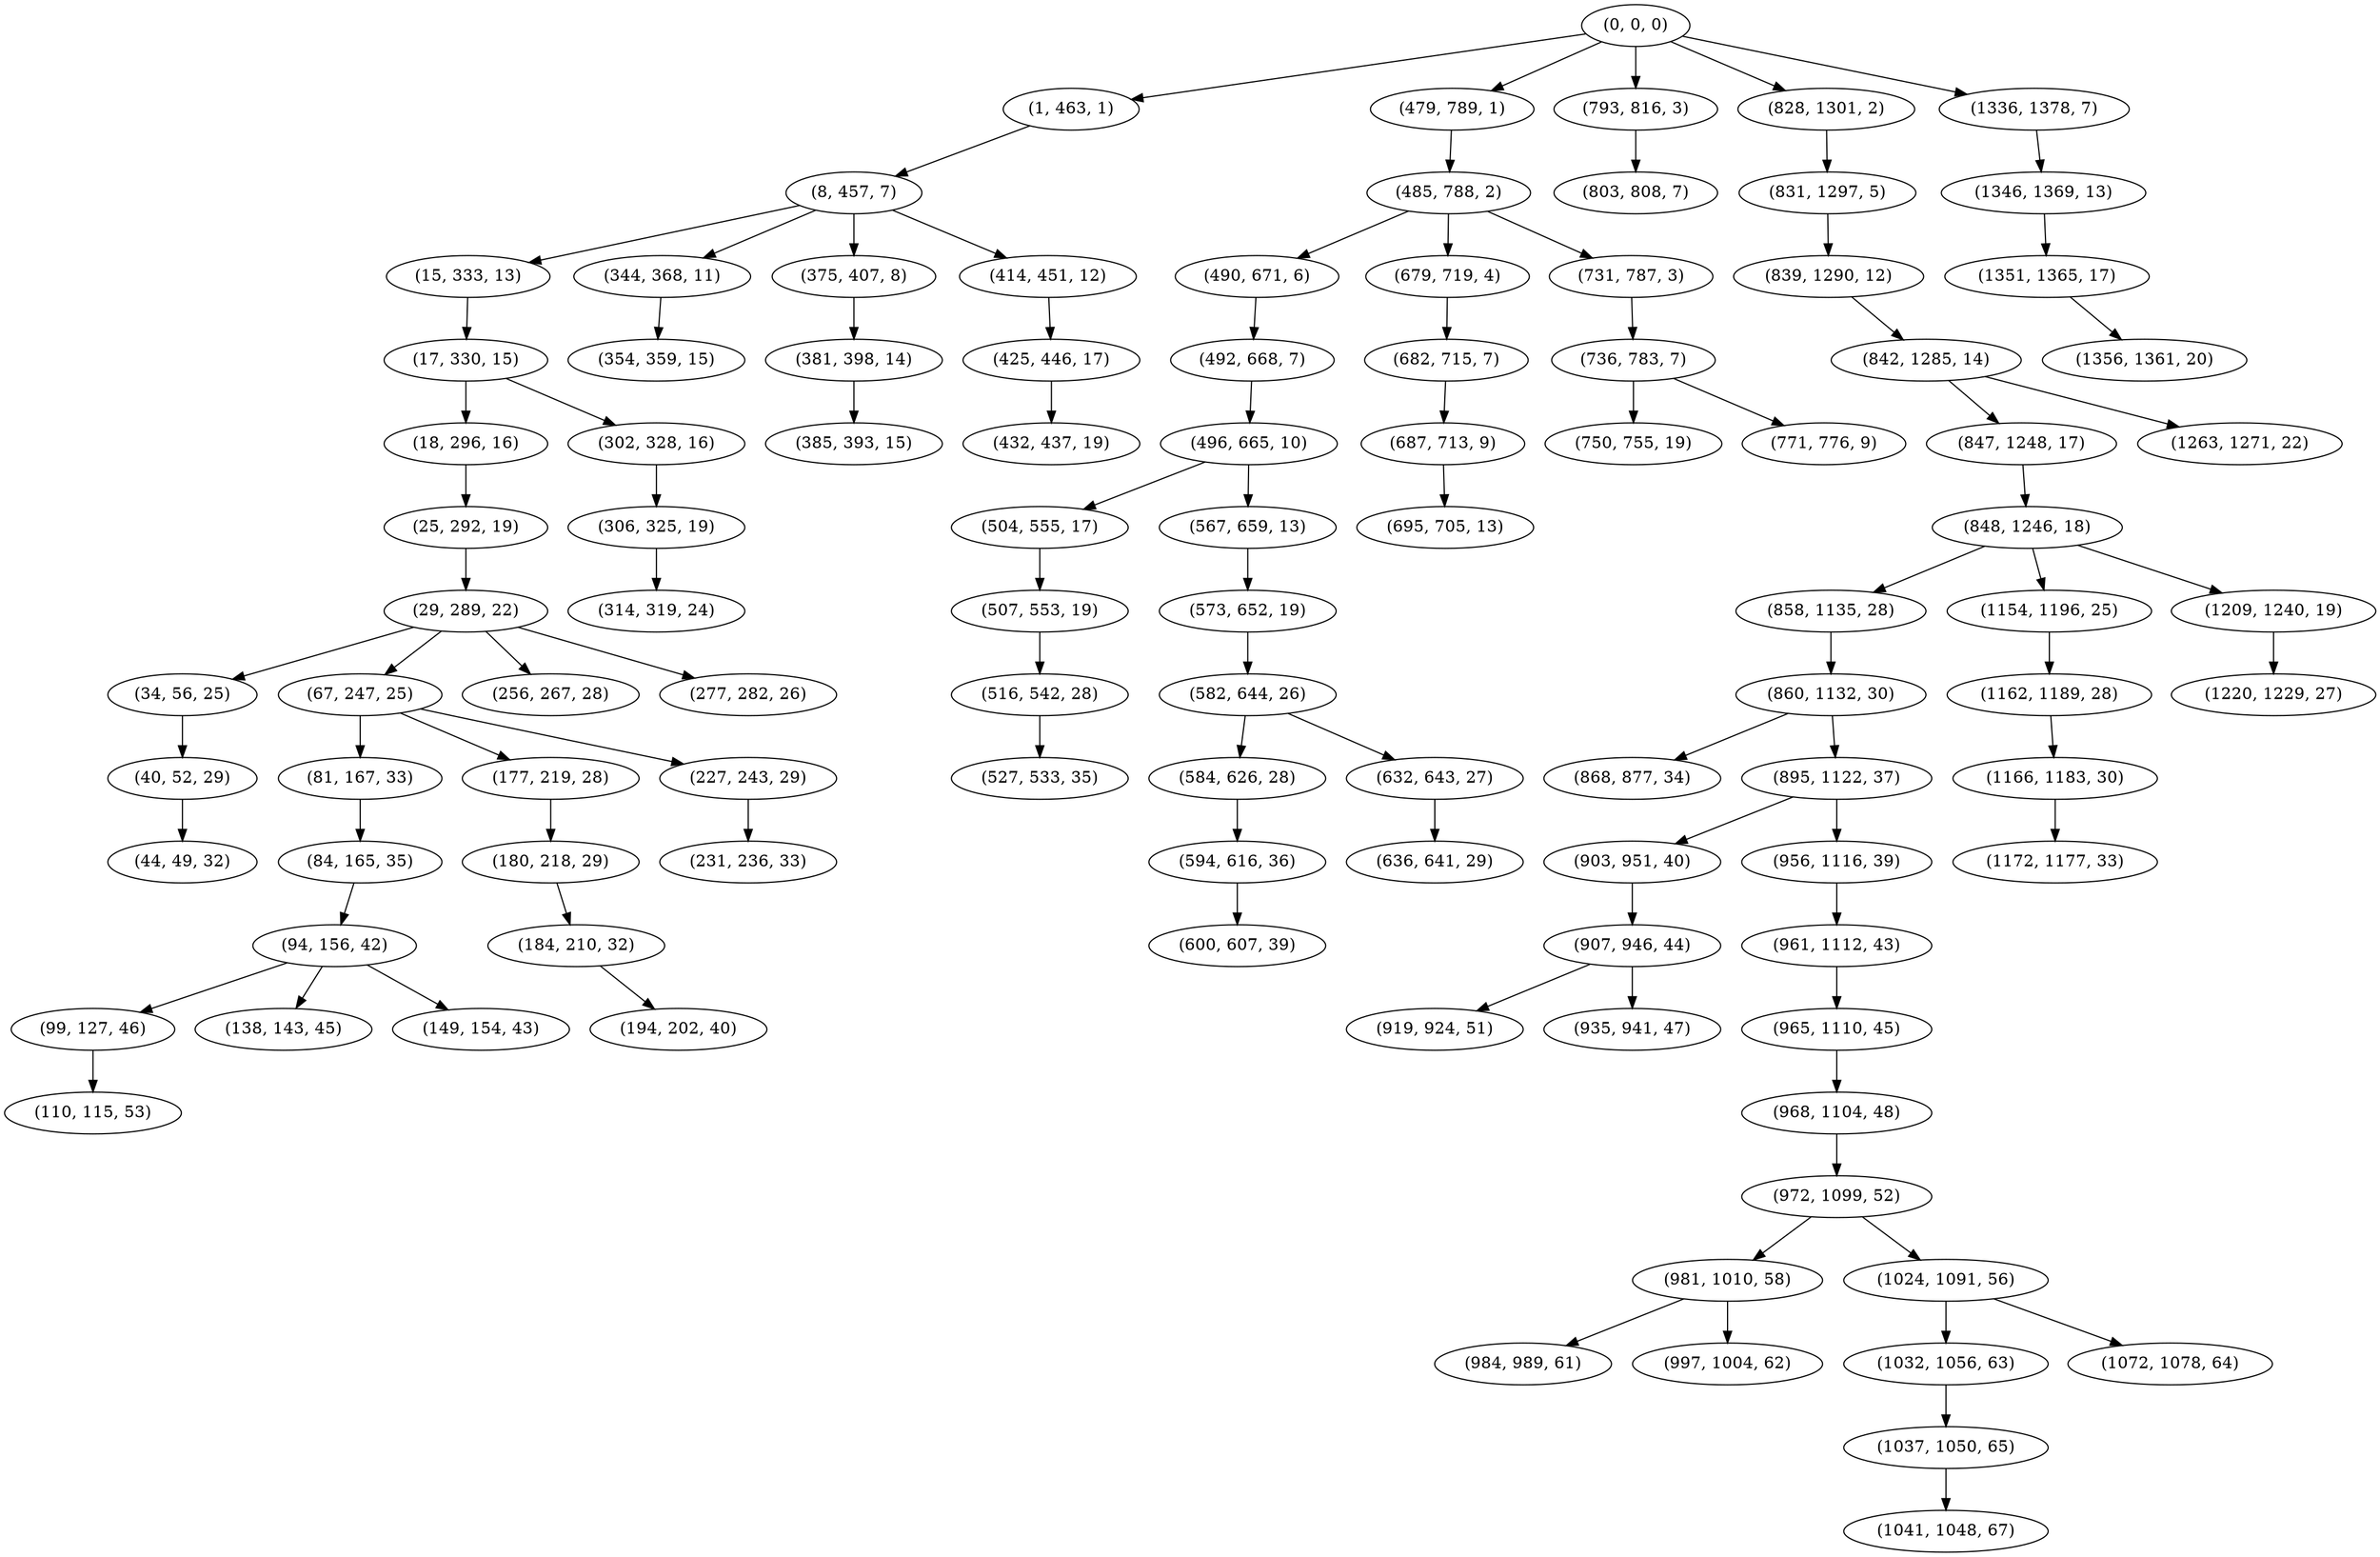 digraph tree {
    "(0, 0, 0)";
    "(1, 463, 1)";
    "(8, 457, 7)";
    "(15, 333, 13)";
    "(17, 330, 15)";
    "(18, 296, 16)";
    "(25, 292, 19)";
    "(29, 289, 22)";
    "(34, 56, 25)";
    "(40, 52, 29)";
    "(44, 49, 32)";
    "(67, 247, 25)";
    "(81, 167, 33)";
    "(84, 165, 35)";
    "(94, 156, 42)";
    "(99, 127, 46)";
    "(110, 115, 53)";
    "(138, 143, 45)";
    "(149, 154, 43)";
    "(177, 219, 28)";
    "(180, 218, 29)";
    "(184, 210, 32)";
    "(194, 202, 40)";
    "(227, 243, 29)";
    "(231, 236, 33)";
    "(256, 267, 28)";
    "(277, 282, 26)";
    "(302, 328, 16)";
    "(306, 325, 19)";
    "(314, 319, 24)";
    "(344, 368, 11)";
    "(354, 359, 15)";
    "(375, 407, 8)";
    "(381, 398, 14)";
    "(385, 393, 15)";
    "(414, 451, 12)";
    "(425, 446, 17)";
    "(432, 437, 19)";
    "(479, 789, 1)";
    "(485, 788, 2)";
    "(490, 671, 6)";
    "(492, 668, 7)";
    "(496, 665, 10)";
    "(504, 555, 17)";
    "(507, 553, 19)";
    "(516, 542, 28)";
    "(527, 533, 35)";
    "(567, 659, 13)";
    "(573, 652, 19)";
    "(582, 644, 26)";
    "(584, 626, 28)";
    "(594, 616, 36)";
    "(600, 607, 39)";
    "(632, 643, 27)";
    "(636, 641, 29)";
    "(679, 719, 4)";
    "(682, 715, 7)";
    "(687, 713, 9)";
    "(695, 705, 13)";
    "(731, 787, 3)";
    "(736, 783, 7)";
    "(750, 755, 19)";
    "(771, 776, 9)";
    "(793, 816, 3)";
    "(803, 808, 7)";
    "(828, 1301, 2)";
    "(831, 1297, 5)";
    "(839, 1290, 12)";
    "(842, 1285, 14)";
    "(847, 1248, 17)";
    "(848, 1246, 18)";
    "(858, 1135, 28)";
    "(860, 1132, 30)";
    "(868, 877, 34)";
    "(895, 1122, 37)";
    "(903, 951, 40)";
    "(907, 946, 44)";
    "(919, 924, 51)";
    "(935, 941, 47)";
    "(956, 1116, 39)";
    "(961, 1112, 43)";
    "(965, 1110, 45)";
    "(968, 1104, 48)";
    "(972, 1099, 52)";
    "(981, 1010, 58)";
    "(984, 989, 61)";
    "(997, 1004, 62)";
    "(1024, 1091, 56)";
    "(1032, 1056, 63)";
    "(1037, 1050, 65)";
    "(1041, 1048, 67)";
    "(1072, 1078, 64)";
    "(1154, 1196, 25)";
    "(1162, 1189, 28)";
    "(1166, 1183, 30)";
    "(1172, 1177, 33)";
    "(1209, 1240, 19)";
    "(1220, 1229, 27)";
    "(1263, 1271, 22)";
    "(1336, 1378, 7)";
    "(1346, 1369, 13)";
    "(1351, 1365, 17)";
    "(1356, 1361, 20)";
    "(0, 0, 0)" -> "(1, 463, 1)";
    "(0, 0, 0)" -> "(479, 789, 1)";
    "(0, 0, 0)" -> "(793, 816, 3)";
    "(0, 0, 0)" -> "(828, 1301, 2)";
    "(0, 0, 0)" -> "(1336, 1378, 7)";
    "(1, 463, 1)" -> "(8, 457, 7)";
    "(8, 457, 7)" -> "(15, 333, 13)";
    "(8, 457, 7)" -> "(344, 368, 11)";
    "(8, 457, 7)" -> "(375, 407, 8)";
    "(8, 457, 7)" -> "(414, 451, 12)";
    "(15, 333, 13)" -> "(17, 330, 15)";
    "(17, 330, 15)" -> "(18, 296, 16)";
    "(17, 330, 15)" -> "(302, 328, 16)";
    "(18, 296, 16)" -> "(25, 292, 19)";
    "(25, 292, 19)" -> "(29, 289, 22)";
    "(29, 289, 22)" -> "(34, 56, 25)";
    "(29, 289, 22)" -> "(67, 247, 25)";
    "(29, 289, 22)" -> "(256, 267, 28)";
    "(29, 289, 22)" -> "(277, 282, 26)";
    "(34, 56, 25)" -> "(40, 52, 29)";
    "(40, 52, 29)" -> "(44, 49, 32)";
    "(67, 247, 25)" -> "(81, 167, 33)";
    "(67, 247, 25)" -> "(177, 219, 28)";
    "(67, 247, 25)" -> "(227, 243, 29)";
    "(81, 167, 33)" -> "(84, 165, 35)";
    "(84, 165, 35)" -> "(94, 156, 42)";
    "(94, 156, 42)" -> "(99, 127, 46)";
    "(94, 156, 42)" -> "(138, 143, 45)";
    "(94, 156, 42)" -> "(149, 154, 43)";
    "(99, 127, 46)" -> "(110, 115, 53)";
    "(177, 219, 28)" -> "(180, 218, 29)";
    "(180, 218, 29)" -> "(184, 210, 32)";
    "(184, 210, 32)" -> "(194, 202, 40)";
    "(227, 243, 29)" -> "(231, 236, 33)";
    "(302, 328, 16)" -> "(306, 325, 19)";
    "(306, 325, 19)" -> "(314, 319, 24)";
    "(344, 368, 11)" -> "(354, 359, 15)";
    "(375, 407, 8)" -> "(381, 398, 14)";
    "(381, 398, 14)" -> "(385, 393, 15)";
    "(414, 451, 12)" -> "(425, 446, 17)";
    "(425, 446, 17)" -> "(432, 437, 19)";
    "(479, 789, 1)" -> "(485, 788, 2)";
    "(485, 788, 2)" -> "(490, 671, 6)";
    "(485, 788, 2)" -> "(679, 719, 4)";
    "(485, 788, 2)" -> "(731, 787, 3)";
    "(490, 671, 6)" -> "(492, 668, 7)";
    "(492, 668, 7)" -> "(496, 665, 10)";
    "(496, 665, 10)" -> "(504, 555, 17)";
    "(496, 665, 10)" -> "(567, 659, 13)";
    "(504, 555, 17)" -> "(507, 553, 19)";
    "(507, 553, 19)" -> "(516, 542, 28)";
    "(516, 542, 28)" -> "(527, 533, 35)";
    "(567, 659, 13)" -> "(573, 652, 19)";
    "(573, 652, 19)" -> "(582, 644, 26)";
    "(582, 644, 26)" -> "(584, 626, 28)";
    "(582, 644, 26)" -> "(632, 643, 27)";
    "(584, 626, 28)" -> "(594, 616, 36)";
    "(594, 616, 36)" -> "(600, 607, 39)";
    "(632, 643, 27)" -> "(636, 641, 29)";
    "(679, 719, 4)" -> "(682, 715, 7)";
    "(682, 715, 7)" -> "(687, 713, 9)";
    "(687, 713, 9)" -> "(695, 705, 13)";
    "(731, 787, 3)" -> "(736, 783, 7)";
    "(736, 783, 7)" -> "(750, 755, 19)";
    "(736, 783, 7)" -> "(771, 776, 9)";
    "(793, 816, 3)" -> "(803, 808, 7)";
    "(828, 1301, 2)" -> "(831, 1297, 5)";
    "(831, 1297, 5)" -> "(839, 1290, 12)";
    "(839, 1290, 12)" -> "(842, 1285, 14)";
    "(842, 1285, 14)" -> "(847, 1248, 17)";
    "(842, 1285, 14)" -> "(1263, 1271, 22)";
    "(847, 1248, 17)" -> "(848, 1246, 18)";
    "(848, 1246, 18)" -> "(858, 1135, 28)";
    "(848, 1246, 18)" -> "(1154, 1196, 25)";
    "(848, 1246, 18)" -> "(1209, 1240, 19)";
    "(858, 1135, 28)" -> "(860, 1132, 30)";
    "(860, 1132, 30)" -> "(868, 877, 34)";
    "(860, 1132, 30)" -> "(895, 1122, 37)";
    "(895, 1122, 37)" -> "(903, 951, 40)";
    "(895, 1122, 37)" -> "(956, 1116, 39)";
    "(903, 951, 40)" -> "(907, 946, 44)";
    "(907, 946, 44)" -> "(919, 924, 51)";
    "(907, 946, 44)" -> "(935, 941, 47)";
    "(956, 1116, 39)" -> "(961, 1112, 43)";
    "(961, 1112, 43)" -> "(965, 1110, 45)";
    "(965, 1110, 45)" -> "(968, 1104, 48)";
    "(968, 1104, 48)" -> "(972, 1099, 52)";
    "(972, 1099, 52)" -> "(981, 1010, 58)";
    "(972, 1099, 52)" -> "(1024, 1091, 56)";
    "(981, 1010, 58)" -> "(984, 989, 61)";
    "(981, 1010, 58)" -> "(997, 1004, 62)";
    "(1024, 1091, 56)" -> "(1032, 1056, 63)";
    "(1024, 1091, 56)" -> "(1072, 1078, 64)";
    "(1032, 1056, 63)" -> "(1037, 1050, 65)";
    "(1037, 1050, 65)" -> "(1041, 1048, 67)";
    "(1154, 1196, 25)" -> "(1162, 1189, 28)";
    "(1162, 1189, 28)" -> "(1166, 1183, 30)";
    "(1166, 1183, 30)" -> "(1172, 1177, 33)";
    "(1209, 1240, 19)" -> "(1220, 1229, 27)";
    "(1336, 1378, 7)" -> "(1346, 1369, 13)";
    "(1346, 1369, 13)" -> "(1351, 1365, 17)";
    "(1351, 1365, 17)" -> "(1356, 1361, 20)";
}
